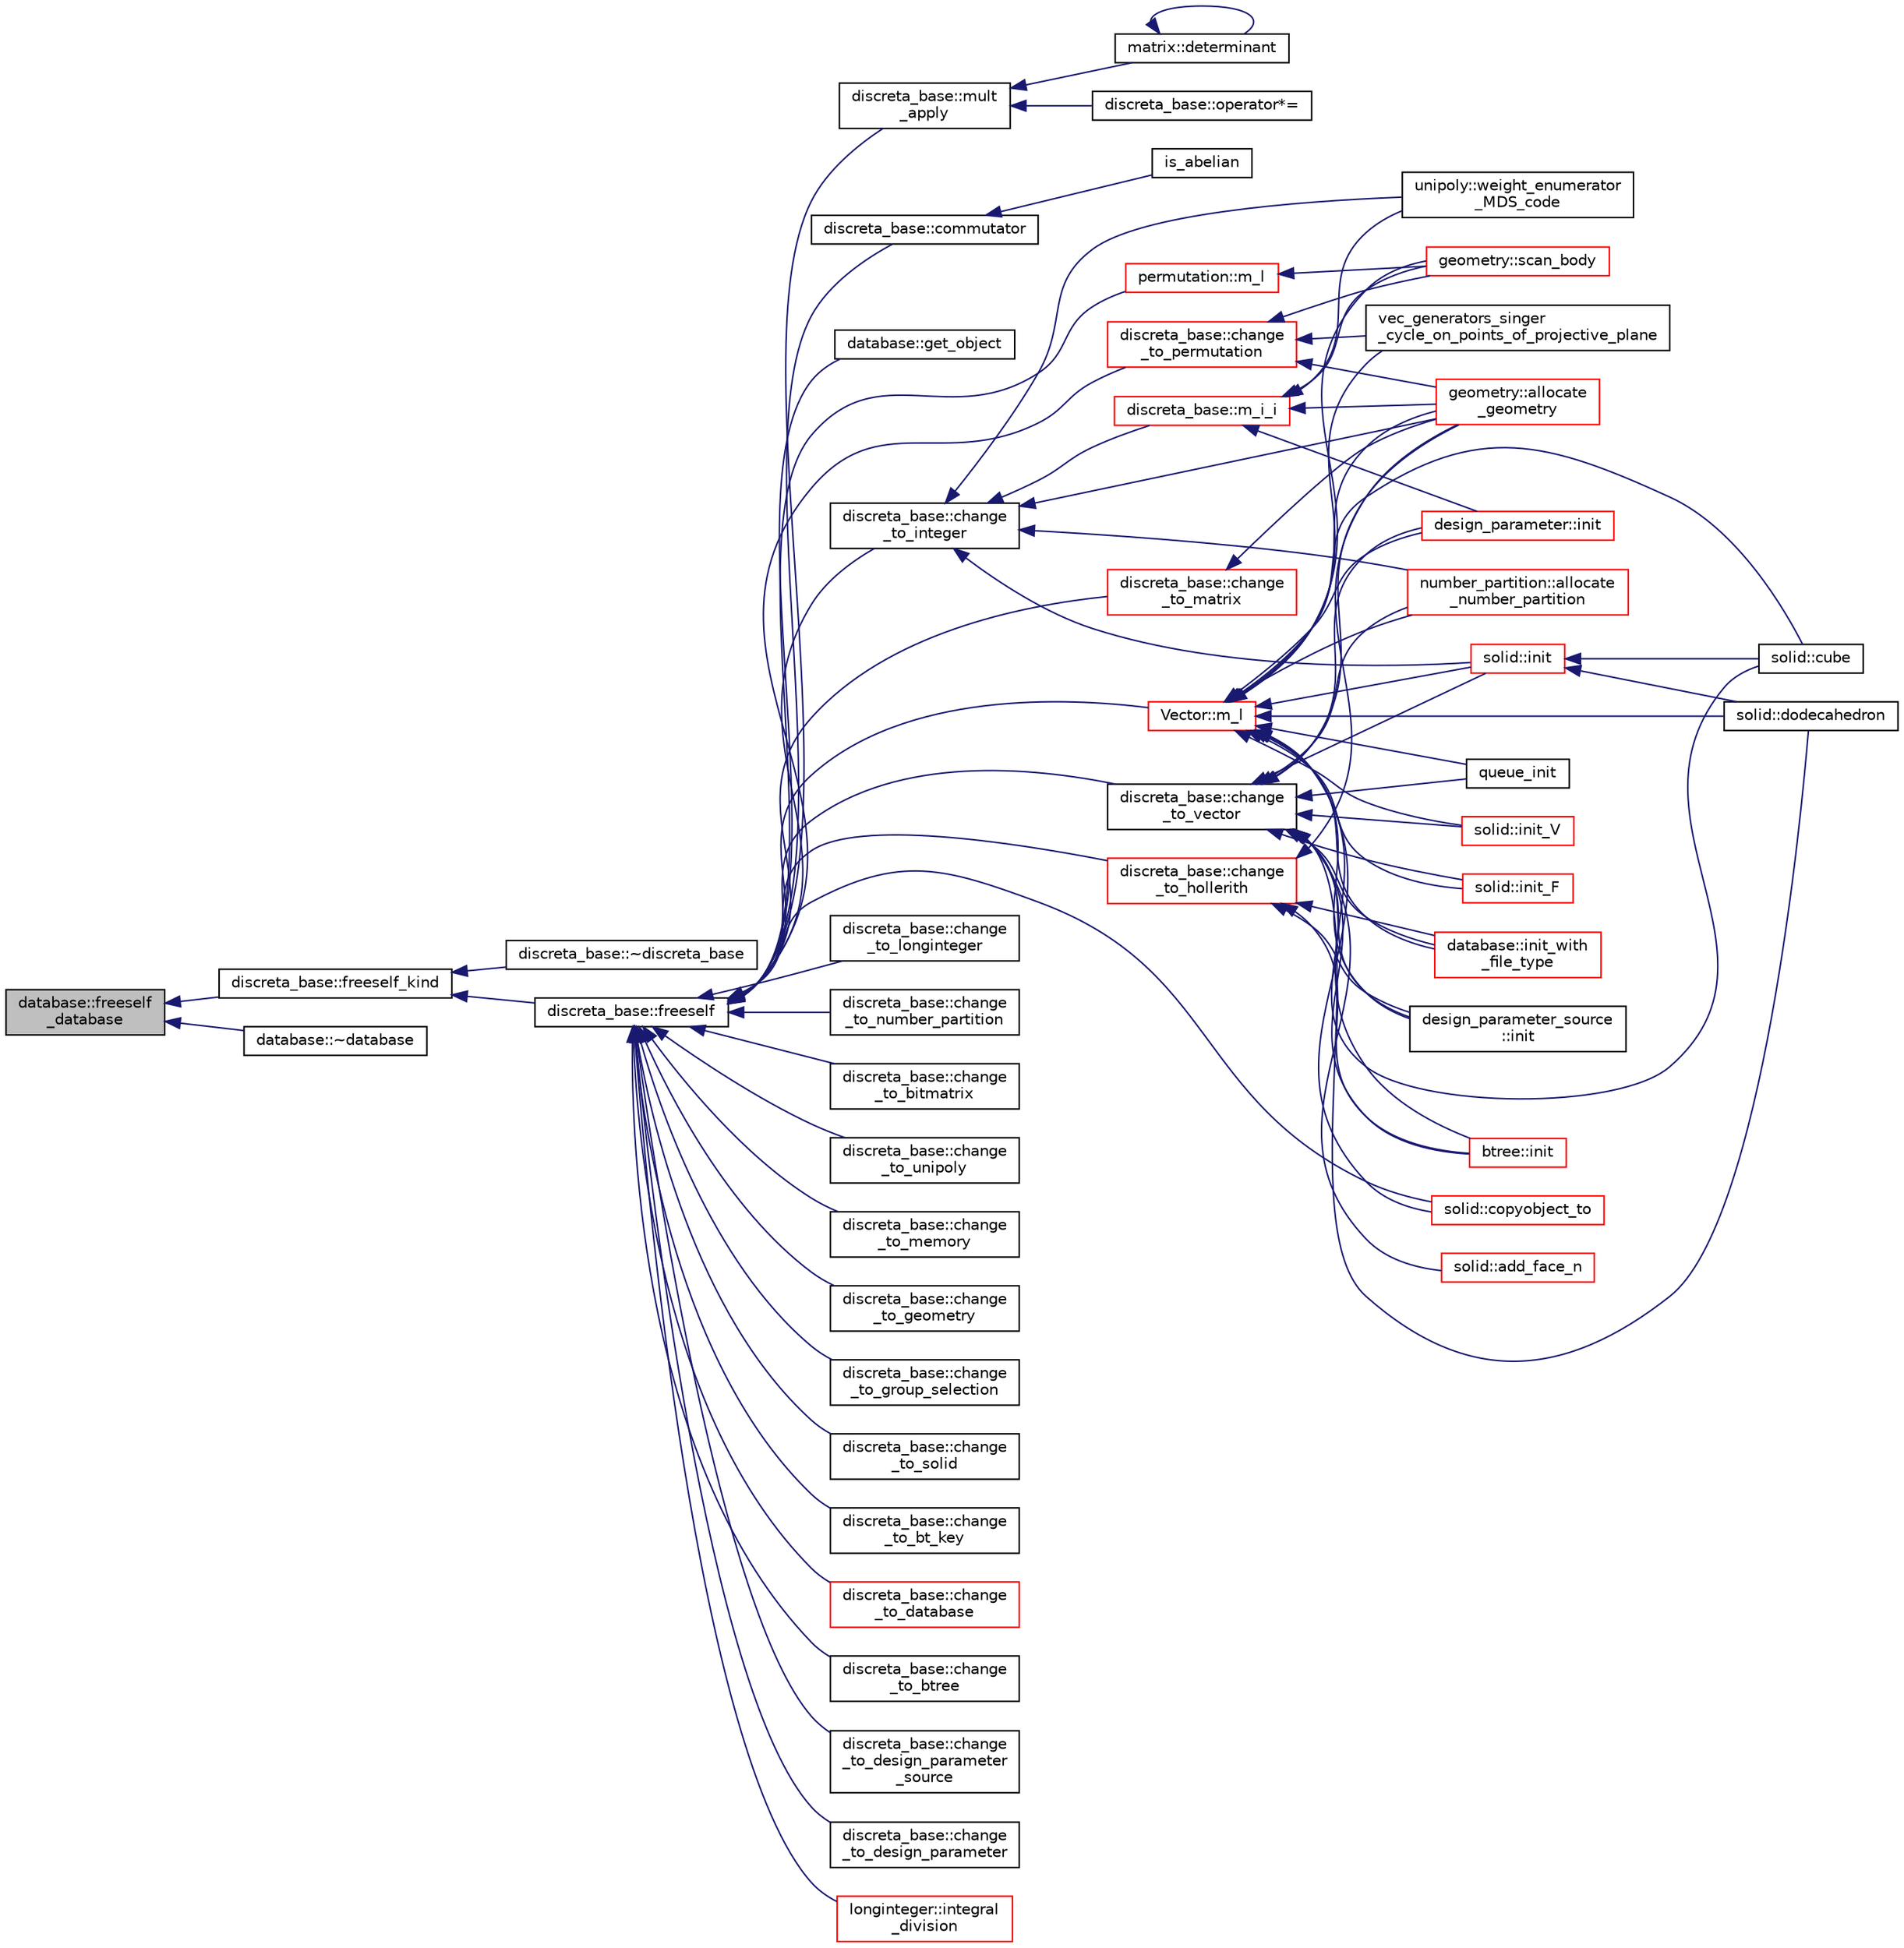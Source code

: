 digraph "database::freeself_database"
{
  edge [fontname="Helvetica",fontsize="10",labelfontname="Helvetica",labelfontsize="10"];
  node [fontname="Helvetica",fontsize="10",shape=record];
  rankdir="LR";
  Node1612 [label="database::freeself\l_database",height=0.2,width=0.4,color="black", fillcolor="grey75", style="filled", fontcolor="black"];
  Node1612 -> Node1613 [dir="back",color="midnightblue",fontsize="10",style="solid",fontname="Helvetica"];
  Node1613 [label="discreta_base::freeself_kind",height=0.2,width=0.4,color="black", fillcolor="white", style="filled",URL="$d7/d71/classdiscreta__base.html#a63a23ada2165b3838fab719ed458cec8"];
  Node1613 -> Node1614 [dir="back",color="midnightblue",fontsize="10",style="solid",fontname="Helvetica"];
  Node1614 [label="discreta_base::~discreta_base",height=0.2,width=0.4,color="black", fillcolor="white", style="filled",URL="$d7/d71/classdiscreta__base.html#a14df6915d3622e941d8bd541a6818d0e"];
  Node1613 -> Node1615 [dir="back",color="midnightblue",fontsize="10",style="solid",fontname="Helvetica"];
  Node1615 [label="discreta_base::freeself",height=0.2,width=0.4,color="black", fillcolor="white", style="filled",URL="$d7/d71/classdiscreta__base.html#a9a3c9501a562293b5667c11b9174d6e5"];
  Node1615 -> Node1616 [dir="back",color="midnightblue",fontsize="10",style="solid",fontname="Helvetica"];
  Node1616 [label="discreta_base::mult\l_apply",height=0.2,width=0.4,color="black", fillcolor="white", style="filled",URL="$d7/d71/classdiscreta__base.html#a301b8d0527d3a60ba410bba87446f490"];
  Node1616 -> Node1617 [dir="back",color="midnightblue",fontsize="10",style="solid",fontname="Helvetica"];
  Node1617 [label="discreta_base::operator*=",height=0.2,width=0.4,color="black", fillcolor="white", style="filled",URL="$d7/d71/classdiscreta__base.html#a26a19fcfe00422fe1d8a66d5b1b4a60a"];
  Node1616 -> Node1618 [dir="back",color="midnightblue",fontsize="10",style="solid",fontname="Helvetica"];
  Node1618 [label="matrix::determinant",height=0.2,width=0.4,color="black", fillcolor="white", style="filled",URL="$d1/d8d/classmatrix.html#a75adb25c9f8753f1b81eafe4464b272a"];
  Node1618 -> Node1618 [dir="back",color="midnightblue",fontsize="10",style="solid",fontname="Helvetica"];
  Node1615 -> Node1619 [dir="back",color="midnightblue",fontsize="10",style="solid",fontname="Helvetica"];
  Node1619 [label="discreta_base::commutator",height=0.2,width=0.4,color="black", fillcolor="white", style="filled",URL="$d7/d71/classdiscreta__base.html#a1d0bb4144e3eb15aaf877a0cea656c00"];
  Node1619 -> Node1620 [dir="back",color="midnightblue",fontsize="10",style="solid",fontname="Helvetica"];
  Node1620 [label="is_abelian",height=0.2,width=0.4,color="black", fillcolor="white", style="filled",URL="$d0/dd3/perm__group__gens_8_c.html#ac0291199b2706f0eb554ae24d2e7cefc"];
  Node1615 -> Node1621 [dir="back",color="midnightblue",fontsize="10",style="solid",fontname="Helvetica"];
  Node1621 [label="database::get_object",height=0.2,width=0.4,color="black", fillcolor="white", style="filled",URL="$db/d72/classdatabase.html#af183761e73fedbd560d9545a36060efc"];
  Node1615 -> Node1622 [dir="back",color="midnightblue",fontsize="10",style="solid",fontname="Helvetica"];
  Node1622 [label="discreta_base::change\l_to_integer",height=0.2,width=0.4,color="black", fillcolor="white", style="filled",URL="$d7/d71/classdiscreta__base.html#a58a5a5bd8f8e6f2dd7b4483b66dc7bb9"];
  Node1622 -> Node1623 [dir="back",color="midnightblue",fontsize="10",style="solid",fontname="Helvetica"];
  Node1623 [label="discreta_base::m_i_i",height=0.2,width=0.4,color="red", fillcolor="white", style="filled",URL="$d7/d71/classdiscreta__base.html#aa231464a9d4bc233f66608021c9ad997"];
  Node1623 -> Node1644 [dir="back",color="midnightblue",fontsize="10",style="solid",fontname="Helvetica"];
  Node1644 [label="design_parameter::init",height=0.2,width=0.4,color="red", fillcolor="white", style="filled",URL="$da/d94/classdesign__parameter.html#af77829be8d9058a84169c36143307b5d"];
  Node1623 -> Node1772 [dir="back",color="midnightblue",fontsize="10",style="solid",fontname="Helvetica"];
  Node1772 [label="geometry::allocate\l_geometry",height=0.2,width=0.4,color="red", fillcolor="white", style="filled",URL="$da/d44/classgeometry.html#a243e84ff38207957ad5976020c19a033"];
  Node1623 -> Node1663 [dir="back",color="midnightblue",fontsize="10",style="solid",fontname="Helvetica"];
  Node1663 [label="geometry::scan_body",height=0.2,width=0.4,color="red", fillcolor="white", style="filled",URL="$da/d44/classgeometry.html#a71bc2e3a3f4ca02e8518ab5518a4e0df"];
  Node1623 -> Node1788 [dir="back",color="midnightblue",fontsize="10",style="solid",fontname="Helvetica"];
  Node1788 [label="unipoly::weight_enumerator\l_MDS_code",height=0.2,width=0.4,color="black", fillcolor="white", style="filled",URL="$d1/d89/classunipoly.html#ad9a4b7b883285271fc39528f74755a07"];
  Node1622 -> Node1772 [dir="back",color="midnightblue",fontsize="10",style="solid",fontname="Helvetica"];
  Node1622 -> Node1883 [dir="back",color="midnightblue",fontsize="10",style="solid",fontname="Helvetica"];
  Node1883 [label="number_partition::allocate\l_number_partition",height=0.2,width=0.4,color="red", fillcolor="white", style="filled",URL="$df/d50/classnumber__partition.html#a3c5649dc95f5ca53df4b0c58de6c1dc5"];
  Node1622 -> Node1884 [dir="back",color="midnightblue",fontsize="10",style="solid",fontname="Helvetica"];
  Node1884 [label="solid::init",height=0.2,width=0.4,color="red", fillcolor="white", style="filled",URL="$d8/def/classsolid.html#afc711954316958b35630fbc8542bcd05"];
  Node1884 -> Node1696 [dir="back",color="midnightblue",fontsize="10",style="solid",fontname="Helvetica"];
  Node1696 [label="solid::cube",height=0.2,width=0.4,color="black", fillcolor="white", style="filled",URL="$d8/def/classsolid.html#a308e6888759550da489397527ed89137"];
  Node1884 -> Node1862 [dir="back",color="midnightblue",fontsize="10",style="solid",fontname="Helvetica"];
  Node1862 [label="solid::dodecahedron",height=0.2,width=0.4,color="black", fillcolor="white", style="filled",URL="$d8/def/classsolid.html#a514072d4dfd0f82ba24b0df1ac302d6f"];
  Node1622 -> Node1788 [dir="back",color="midnightblue",fontsize="10",style="solid",fontname="Helvetica"];
  Node1615 -> Node1886 [dir="back",color="midnightblue",fontsize="10",style="solid",fontname="Helvetica"];
  Node1886 [label="discreta_base::change\l_to_longinteger",height=0.2,width=0.4,color="black", fillcolor="white", style="filled",URL="$d7/d71/classdiscreta__base.html#aa65b4b95b89b1df5ff8e0ef944e598a9"];
  Node1615 -> Node1887 [dir="back",color="midnightblue",fontsize="10",style="solid",fontname="Helvetica"];
  Node1887 [label="discreta_base::change\l_to_vector",height=0.2,width=0.4,color="black", fillcolor="white", style="filled",URL="$d7/d71/classdiscreta__base.html#a66186d19c55ad54af11e2a040a763c38"];
  Node1887 -> Node1845 [dir="back",color="midnightblue",fontsize="10",style="solid",fontname="Helvetica"];
  Node1845 [label="btree::init",height=0.2,width=0.4,color="red", fillcolor="white", style="filled",URL="$dd/db0/classbtree.html#a3c88706e9886f1f9bc142b511aeab642"];
  Node1887 -> Node1888 [dir="back",color="midnightblue",fontsize="10",style="solid",fontname="Helvetica"];
  Node1888 [label="database::init_with\l_file_type",height=0.2,width=0.4,color="red", fillcolor="white", style="filled",URL="$db/d72/classdatabase.html#a3b7a27f69a64812a6bfd765158d62476"];
  Node1887 -> Node1644 [dir="back",color="midnightblue",fontsize="10",style="solid",fontname="Helvetica"];
  Node1887 -> Node1846 [dir="back",color="midnightblue",fontsize="10",style="solid",fontname="Helvetica"];
  Node1846 [label="design_parameter_source\l::init",height=0.2,width=0.4,color="black", fillcolor="white", style="filled",URL="$df/d4b/classdesign__parameter__source.html#afccf1773adfffec18fd96efaec208b93"];
  Node1887 -> Node1772 [dir="back",color="midnightblue",fontsize="10",style="solid",fontname="Helvetica"];
  Node1887 -> Node1672 [dir="back",color="midnightblue",fontsize="10",style="solid",fontname="Helvetica"];
  Node1672 [label="queue_init",height=0.2,width=0.4,color="black", fillcolor="white", style="filled",URL="$d3/d72/global_8_c.html#a5fc0dec58681e5be05ad2041d536a7b7"];
  Node1887 -> Node1883 [dir="back",color="midnightblue",fontsize="10",style="solid",fontname="Helvetica"];
  Node1887 -> Node1884 [dir="back",color="midnightblue",fontsize="10",style="solid",fontname="Helvetica"];
  Node1887 -> Node1854 [dir="back",color="midnightblue",fontsize="10",style="solid",fontname="Helvetica"];
  Node1854 [label="solid::init_V",height=0.2,width=0.4,color="red", fillcolor="white", style="filled",URL="$d8/def/classsolid.html#a0b156ca77a137dc8aa94ab22d048e542"];
  Node1887 -> Node1859 [dir="back",color="midnightblue",fontsize="10",style="solid",fontname="Helvetica"];
  Node1859 [label="solid::init_F",height=0.2,width=0.4,color="red", fillcolor="white", style="filled",URL="$d8/def/classsolid.html#ab61e6cc032b5370f77857fe1fc10222d"];
  Node1887 -> Node1693 [dir="back",color="midnightblue",fontsize="10",style="solid",fontname="Helvetica"];
  Node1693 [label="solid::add_face_n",height=0.2,width=0.4,color="red", fillcolor="white", style="filled",URL="$d8/def/classsolid.html#adbadfbdd46abe10cb56f041d2408b001"];
  Node1887 -> Node1696 [dir="back",color="midnightblue",fontsize="10",style="solid",fontname="Helvetica"];
  Node1887 -> Node1862 [dir="back",color="midnightblue",fontsize="10",style="solid",fontname="Helvetica"];
  Node1615 -> Node1890 [dir="back",color="midnightblue",fontsize="10",style="solid",fontname="Helvetica"];
  Node1890 [label="discreta_base::change\l_to_permutation",height=0.2,width=0.4,color="red", fillcolor="white", style="filled",URL="$d7/d71/classdiscreta__base.html#a38e11ff129ddc29d67b54520e9a0a538"];
  Node1890 -> Node1772 [dir="back",color="midnightblue",fontsize="10",style="solid",fontname="Helvetica"];
  Node1890 -> Node1663 [dir="back",color="midnightblue",fontsize="10",style="solid",fontname="Helvetica"];
  Node1890 -> Node1891 [dir="back",color="midnightblue",fontsize="10",style="solid",fontname="Helvetica"];
  Node1891 [label="vec_generators_singer\l_cycle_on_points_of_projective_plane",height=0.2,width=0.4,color="black", fillcolor="white", style="filled",URL="$d0/dd3/perm__group__gens_8_c.html#ac6282a87dd1be1a9024a460f89e6d756"];
  Node1615 -> Node1893 [dir="back",color="midnightblue",fontsize="10",style="solid",fontname="Helvetica"];
  Node1893 [label="discreta_base::change\l_to_number_partition",height=0.2,width=0.4,color="black", fillcolor="white", style="filled",URL="$d7/d71/classdiscreta__base.html#a15be55441d3768c506bf9faabeef9b5b"];
  Node1615 -> Node1894 [dir="back",color="midnightblue",fontsize="10",style="solid",fontname="Helvetica"];
  Node1894 [label="discreta_base::change\l_to_matrix",height=0.2,width=0.4,color="red", fillcolor="white", style="filled",URL="$d7/d71/classdiscreta__base.html#a51f1aaa0764c4161c0dbd981091ca5cb"];
  Node1894 -> Node1772 [dir="back",color="midnightblue",fontsize="10",style="solid",fontname="Helvetica"];
  Node1615 -> Node1896 [dir="back",color="midnightblue",fontsize="10",style="solid",fontname="Helvetica"];
  Node1896 [label="discreta_base::change\l_to_bitmatrix",height=0.2,width=0.4,color="black", fillcolor="white", style="filled",URL="$d7/d71/classdiscreta__base.html#adcb7fdf185f23731b42c96488599919e"];
  Node1615 -> Node1897 [dir="back",color="midnightblue",fontsize="10",style="solid",fontname="Helvetica"];
  Node1897 [label="discreta_base::change\l_to_unipoly",height=0.2,width=0.4,color="black", fillcolor="white", style="filled",URL="$d7/d71/classdiscreta__base.html#a436a1d89a0e7a13ba1ad0ff5813c03ed"];
  Node1615 -> Node1898 [dir="back",color="midnightblue",fontsize="10",style="solid",fontname="Helvetica"];
  Node1898 [label="discreta_base::change\l_to_memory",height=0.2,width=0.4,color="black", fillcolor="white", style="filled",URL="$d7/d71/classdiscreta__base.html#a21a76b868e94f17a6579997f0a50a006"];
  Node1615 -> Node1899 [dir="back",color="midnightblue",fontsize="10",style="solid",fontname="Helvetica"];
  Node1899 [label="discreta_base::change\l_to_geometry",height=0.2,width=0.4,color="black", fillcolor="white", style="filled",URL="$d7/d71/classdiscreta__base.html#a5a3efbeeb01c41259b91ed2d87bfcbb2"];
  Node1615 -> Node1900 [dir="back",color="midnightblue",fontsize="10",style="solid",fontname="Helvetica"];
  Node1900 [label="discreta_base::change\l_to_hollerith",height=0.2,width=0.4,color="red", fillcolor="white", style="filled",URL="$d7/d71/classdiscreta__base.html#a10f410adc814d4568e3b0f84550c4ca1"];
  Node1900 -> Node1845 [dir="back",color="midnightblue",fontsize="10",style="solid",fontname="Helvetica"];
  Node1900 -> Node1888 [dir="back",color="midnightblue",fontsize="10",style="solid",fontname="Helvetica"];
  Node1900 -> Node1846 [dir="back",color="midnightblue",fontsize="10",style="solid",fontname="Helvetica"];
  Node1900 -> Node1772 [dir="back",color="midnightblue",fontsize="10",style="solid",fontname="Helvetica"];
  Node1615 -> Node1901 [dir="back",color="midnightblue",fontsize="10",style="solid",fontname="Helvetica"];
  Node1901 [label="discreta_base::change\l_to_group_selection",height=0.2,width=0.4,color="black", fillcolor="white", style="filled",URL="$d7/d71/classdiscreta__base.html#a6b269515e796a08da4db719ae2dbdca9"];
  Node1615 -> Node1902 [dir="back",color="midnightblue",fontsize="10",style="solid",fontname="Helvetica"];
  Node1902 [label="discreta_base::change\l_to_solid",height=0.2,width=0.4,color="black", fillcolor="white", style="filled",URL="$d7/d71/classdiscreta__base.html#adb0b11a85434f969b3895cb46b67e8c2"];
  Node1615 -> Node1903 [dir="back",color="midnightblue",fontsize="10",style="solid",fontname="Helvetica"];
  Node1903 [label="discreta_base::change\l_to_bt_key",height=0.2,width=0.4,color="black", fillcolor="white", style="filled",URL="$d7/d71/classdiscreta__base.html#af08930510236fe08941bb5c1e4768fe9"];
  Node1615 -> Node1904 [dir="back",color="midnightblue",fontsize="10",style="solid",fontname="Helvetica"];
  Node1904 [label="discreta_base::change\l_to_database",height=0.2,width=0.4,color="red", fillcolor="white", style="filled",URL="$d7/d71/classdiscreta__base.html#a9187fb1e0526e3d327b78bb19475ae40"];
  Node1615 -> Node1905 [dir="back",color="midnightblue",fontsize="10",style="solid",fontname="Helvetica"];
  Node1905 [label="discreta_base::change\l_to_btree",height=0.2,width=0.4,color="black", fillcolor="white", style="filled",URL="$d7/d71/classdiscreta__base.html#a75c8608cf54191c17ee48817cc4dda17"];
  Node1615 -> Node1906 [dir="back",color="midnightblue",fontsize="10",style="solid",fontname="Helvetica"];
  Node1906 [label="discreta_base::change\l_to_design_parameter\l_source",height=0.2,width=0.4,color="black", fillcolor="white", style="filled",URL="$d7/d71/classdiscreta__base.html#adef7252719a3b1b5261d6bc6c44dbda4"];
  Node1615 -> Node1907 [dir="back",color="midnightblue",fontsize="10",style="solid",fontname="Helvetica"];
  Node1907 [label="discreta_base::change\l_to_design_parameter",height=0.2,width=0.4,color="black", fillcolor="white", style="filled",URL="$d7/d71/classdiscreta__base.html#ab207ed39acee5f447708dc9fcfd29e0a"];
  Node1615 -> Node1908 [dir="back",color="midnightblue",fontsize="10",style="solid",fontname="Helvetica"];
  Node1908 [label="longinteger::integral\l_division",height=0.2,width=0.4,color="red", fillcolor="white", style="filled",URL="$d3/d71/classlonginteger.html#a692f761cfc91770ca40ab5c2df4bd358"];
  Node1615 -> Node1913 [dir="back",color="midnightblue",fontsize="10",style="solid",fontname="Helvetica"];
  Node1913 [label="permutation::m_l",height=0.2,width=0.4,color="red", fillcolor="white", style="filled",URL="$d0/d08/classpermutation.html#a9cf73421f89b2c24cf2d08f002752030"];
  Node1913 -> Node1663 [dir="back",color="midnightblue",fontsize="10",style="solid",fontname="Helvetica"];
  Node1615 -> Node1921 [dir="back",color="midnightblue",fontsize="10",style="solid",fontname="Helvetica"];
  Node1921 [label="solid::copyobject_to",height=0.2,width=0.4,color="red", fillcolor="white", style="filled",URL="$d8/def/classsolid.html#a7f35a904885ef626d1a74663fe2cad62"];
  Node1615 -> Node1923 [dir="back",color="midnightblue",fontsize="10",style="solid",fontname="Helvetica"];
  Node1923 [label="Vector::m_l",height=0.2,width=0.4,color="red", fillcolor="white", style="filled",URL="$d5/db2/class_vector.html#a00f5520c2a6b4f5282a1a8bcf8ea74eb"];
  Node1923 -> Node1845 [dir="back",color="midnightblue",fontsize="10",style="solid",fontname="Helvetica"];
  Node1923 -> Node1888 [dir="back",color="midnightblue",fontsize="10",style="solid",fontname="Helvetica"];
  Node1923 -> Node1644 [dir="back",color="midnightblue",fontsize="10",style="solid",fontname="Helvetica"];
  Node1923 -> Node1846 [dir="back",color="midnightblue",fontsize="10",style="solid",fontname="Helvetica"];
  Node1923 -> Node1772 [dir="back",color="midnightblue",fontsize="10",style="solid",fontname="Helvetica"];
  Node1923 -> Node1663 [dir="back",color="midnightblue",fontsize="10",style="solid",fontname="Helvetica"];
  Node1923 -> Node1672 [dir="back",color="midnightblue",fontsize="10",style="solid",fontname="Helvetica"];
  Node1923 -> Node1883 [dir="back",color="midnightblue",fontsize="10",style="solid",fontname="Helvetica"];
  Node1923 -> Node1891 [dir="back",color="midnightblue",fontsize="10",style="solid",fontname="Helvetica"];
  Node1923 -> Node1884 [dir="back",color="midnightblue",fontsize="10",style="solid",fontname="Helvetica"];
  Node1923 -> Node1854 [dir="back",color="midnightblue",fontsize="10",style="solid",fontname="Helvetica"];
  Node1923 -> Node1859 [dir="back",color="midnightblue",fontsize="10",style="solid",fontname="Helvetica"];
  Node1923 -> Node1921 [dir="back",color="midnightblue",fontsize="10",style="solid",fontname="Helvetica"];
  Node1923 -> Node1696 [dir="back",color="midnightblue",fontsize="10",style="solid",fontname="Helvetica"];
  Node1923 -> Node1862 [dir="back",color="midnightblue",fontsize="10",style="solid",fontname="Helvetica"];
  Node1612 -> Node1981 [dir="back",color="midnightblue",fontsize="10",style="solid",fontname="Helvetica"];
  Node1981 [label="database::~database",height=0.2,width=0.4,color="black", fillcolor="white", style="filled",URL="$db/d72/classdatabase.html#a31008de680565a626cd975c25d4351db"];
}
